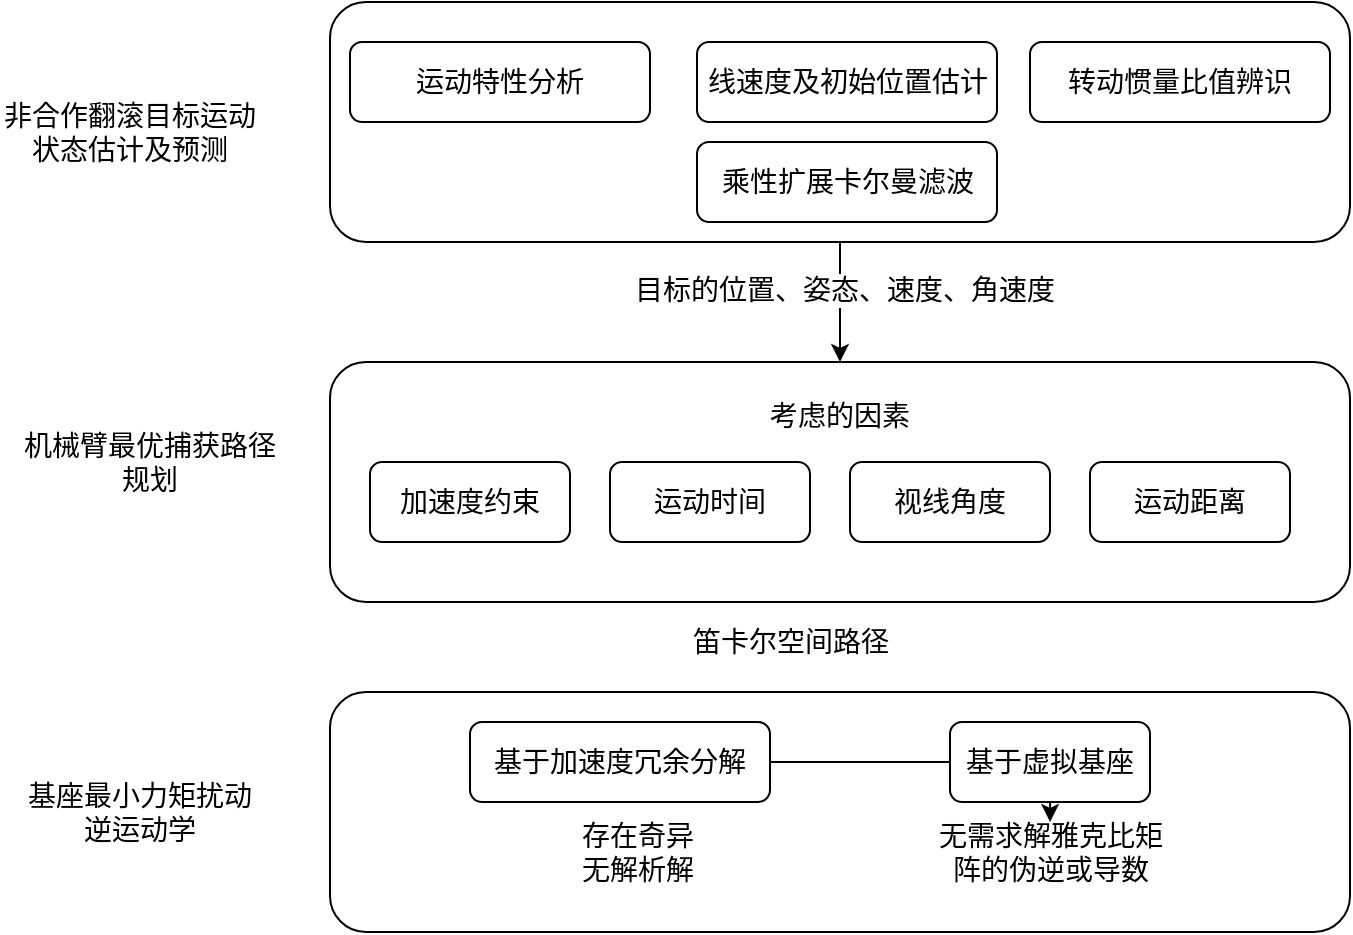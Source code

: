 <mxfile version="16.6.4" type="github">
  <diagram id="prtHgNgQTEPvFCAcTncT" name="Page-1">
    <mxGraphModel dx="1299" dy="724" grid="1" gridSize="10" guides="1" tooltips="1" connect="1" arrows="1" fold="1" page="1" pageScale="1" pageWidth="827" pageHeight="1169" math="0" shadow="0">
      <root>
        <mxCell id="0" />
        <mxCell id="1" parent="0" />
        <mxCell id="xbROvSDmepULWa9lhDUd-8" value="" style="edgeStyle=orthogonalEdgeStyle;rounded=0;orthogonalLoop=1;jettySize=auto;html=1;entryX=0.5;entryY=0;entryDx=0;entryDy=0;" edge="1" parent="1" source="xbROvSDmepULWa9lhDUd-1" target="xbROvSDmepULWa9lhDUd-11">
          <mxGeometry relative="1" as="geometry">
            <mxPoint x="485" y="230" as="targetPoint" />
            <Array as="points" />
          </mxGeometry>
        </mxCell>
        <mxCell id="xbROvSDmepULWa9lhDUd-9" value="目标的位置、姿态、速度、角速度" style="edgeLabel;html=1;align=center;verticalAlign=middle;resizable=0;points=[];fontSize=14;" vertex="1" connectable="0" parent="xbROvSDmepULWa9lhDUd-8">
          <mxGeometry x="-0.207" y="2" relative="1" as="geometry">
            <mxPoint as="offset" />
          </mxGeometry>
        </mxCell>
        <mxCell id="xbROvSDmepULWa9lhDUd-1" value="" style="rounded=1;whiteSpace=wrap;html=1;" vertex="1" parent="1">
          <mxGeometry x="230" y="60" width="510" height="120" as="geometry" />
        </mxCell>
        <mxCell id="xbROvSDmepULWa9lhDUd-2" value="&lt;font style=&quot;font-size: 14px&quot;&gt;非合作翻滚目标运动状态估计及预测&lt;/font&gt;" style="text;html=1;strokeColor=none;fillColor=none;align=center;verticalAlign=middle;whiteSpace=wrap;rounded=0;" vertex="1" parent="1">
          <mxGeometry x="65" y="110" width="130" height="30" as="geometry" />
        </mxCell>
        <mxCell id="xbROvSDmepULWa9lhDUd-3" value="&lt;font style=&quot;font-size: 14px&quot;&gt;运动特性分析&lt;/font&gt;" style="rounded=1;whiteSpace=wrap;html=1;" vertex="1" parent="1">
          <mxGeometry x="240" y="80" width="150" height="40" as="geometry" />
        </mxCell>
        <mxCell id="xbROvSDmepULWa9lhDUd-4" value="&lt;font style=&quot;font-size: 14px&quot;&gt;线速度及初始位置估计&lt;/font&gt;" style="rounded=1;whiteSpace=wrap;html=1;" vertex="1" parent="1">
          <mxGeometry x="413.5" y="80" width="150" height="40" as="geometry" />
        </mxCell>
        <mxCell id="xbROvSDmepULWa9lhDUd-5" value="&lt;font style=&quot;font-size: 14px&quot;&gt;转动惯量比值辨识&lt;/font&gt;" style="rounded=1;whiteSpace=wrap;html=1;" vertex="1" parent="1">
          <mxGeometry x="580" y="80" width="150" height="40" as="geometry" />
        </mxCell>
        <mxCell id="xbROvSDmepULWa9lhDUd-6" value="&lt;font style=&quot;font-size: 14px&quot;&gt;乘性扩展卡尔曼滤波&lt;/font&gt;" style="rounded=1;whiteSpace=wrap;html=1;" vertex="1" parent="1">
          <mxGeometry x="413.5" y="130" width="150" height="40" as="geometry" />
        </mxCell>
        <mxCell id="xbROvSDmepULWa9lhDUd-10" value="&lt;font style=&quot;font-size: 14px&quot;&gt;机械臂最优捕获路径规划&lt;/font&gt;" style="text;html=1;strokeColor=none;fillColor=none;align=center;verticalAlign=middle;whiteSpace=wrap;rounded=0;" vertex="1" parent="1">
          <mxGeometry x="70" y="275" width="140" height="30" as="geometry" />
        </mxCell>
        <mxCell id="xbROvSDmepULWa9lhDUd-11" value="考虑的因素&lt;br style=&quot;font-size: 14px;&quot;&gt;&lt;br style=&quot;font-size: 14px;&quot;&gt;&lt;br style=&quot;font-size: 14px;&quot;&gt;&lt;br style=&quot;font-size: 14px;&quot;&gt;&lt;br style=&quot;font-size: 14px;&quot;&gt;" style="rounded=1;whiteSpace=wrap;html=1;fontSize=14;" vertex="1" parent="1">
          <mxGeometry x="230" y="240" width="510" height="120" as="geometry" />
        </mxCell>
        <mxCell id="xbROvSDmepULWa9lhDUd-12" value="加速度约束" style="rounded=1;whiteSpace=wrap;html=1;fontSize=14;" vertex="1" parent="1">
          <mxGeometry x="250" y="290" width="100" height="40" as="geometry" />
        </mxCell>
        <mxCell id="xbROvSDmepULWa9lhDUd-13" value="运动距离" style="rounded=1;whiteSpace=wrap;html=1;fontSize=14;" vertex="1" parent="1">
          <mxGeometry x="610" y="290" width="100" height="40" as="geometry" />
        </mxCell>
        <mxCell id="xbROvSDmepULWa9lhDUd-14" value="视线角度" style="rounded=1;whiteSpace=wrap;html=1;fontSize=14;" vertex="1" parent="1">
          <mxGeometry x="490" y="290" width="100" height="40" as="geometry" />
        </mxCell>
        <mxCell id="xbROvSDmepULWa9lhDUd-16" value="运动时间" style="rounded=1;whiteSpace=wrap;html=1;fontSize=14;" vertex="1" parent="1">
          <mxGeometry x="370" y="290" width="100" height="40" as="geometry" />
        </mxCell>
        <mxCell id="xbROvSDmepULWa9lhDUd-17" value="笛卡尔空间路径" style="edgeLabel;html=1;align=center;verticalAlign=middle;resizable=0;points=[];fontSize=14;" vertex="1" connectable="0" parent="1">
          <mxGeometry x="460" y="380" as="geometry" />
        </mxCell>
        <mxCell id="xbROvSDmepULWa9lhDUd-18" value="基座最小力矩扰动&lt;br style=&quot;font-size: 14px;&quot;&gt;逆运动学" style="text;html=1;strokeColor=none;fillColor=none;align=center;verticalAlign=middle;whiteSpace=wrap;rounded=0;fontSize=14;" vertex="1" parent="1">
          <mxGeometry x="65" y="450" width="140" height="30" as="geometry" />
        </mxCell>
        <mxCell id="xbROvSDmepULWa9lhDUd-19" value="" style="rounded=1;whiteSpace=wrap;html=1;" vertex="1" parent="1">
          <mxGeometry x="230" y="405" width="510" height="120" as="geometry" />
        </mxCell>
        <mxCell id="xbROvSDmepULWa9lhDUd-38" value="" style="edgeStyle=orthogonalEdgeStyle;rounded=0;orthogonalLoop=1;jettySize=auto;html=1;fontSize=14;" edge="1" parent="1" source="xbROvSDmepULWa9lhDUd-20" target="xbROvSDmepULWa9lhDUd-36">
          <mxGeometry relative="1" as="geometry" />
        </mxCell>
        <mxCell id="xbROvSDmepULWa9lhDUd-20" value="基于加速度冗余分解" style="rounded=1;whiteSpace=wrap;html=1;fontSize=14;" vertex="1" parent="1">
          <mxGeometry x="300" y="420" width="150" height="40" as="geometry" />
        </mxCell>
        <mxCell id="xbROvSDmepULWa9lhDUd-30" value="存在奇异无解析解" style="text;html=1;strokeColor=none;fillColor=none;align=center;verticalAlign=middle;whiteSpace=wrap;rounded=0;fontSize=14;" vertex="1" parent="1">
          <mxGeometry x="353.5" y="470" width="60" height="30" as="geometry" />
        </mxCell>
        <mxCell id="xbROvSDmepULWa9lhDUd-34" value="基于虚拟基座" style="rounded=1;whiteSpace=wrap;html=1;fontSize=14;" vertex="1" parent="1">
          <mxGeometry x="540" y="420" width="100" height="40" as="geometry" />
        </mxCell>
        <mxCell id="xbROvSDmepULWa9lhDUd-36" value="无需求解雅克比矩阵的伪逆或导数" style="text;html=1;strokeColor=none;fillColor=none;align=center;verticalAlign=middle;whiteSpace=wrap;rounded=0;fontSize=14;" vertex="1" parent="1">
          <mxGeometry x="531.75" y="470" width="116.5" height="30" as="geometry" />
        </mxCell>
      </root>
    </mxGraphModel>
  </diagram>
</mxfile>
